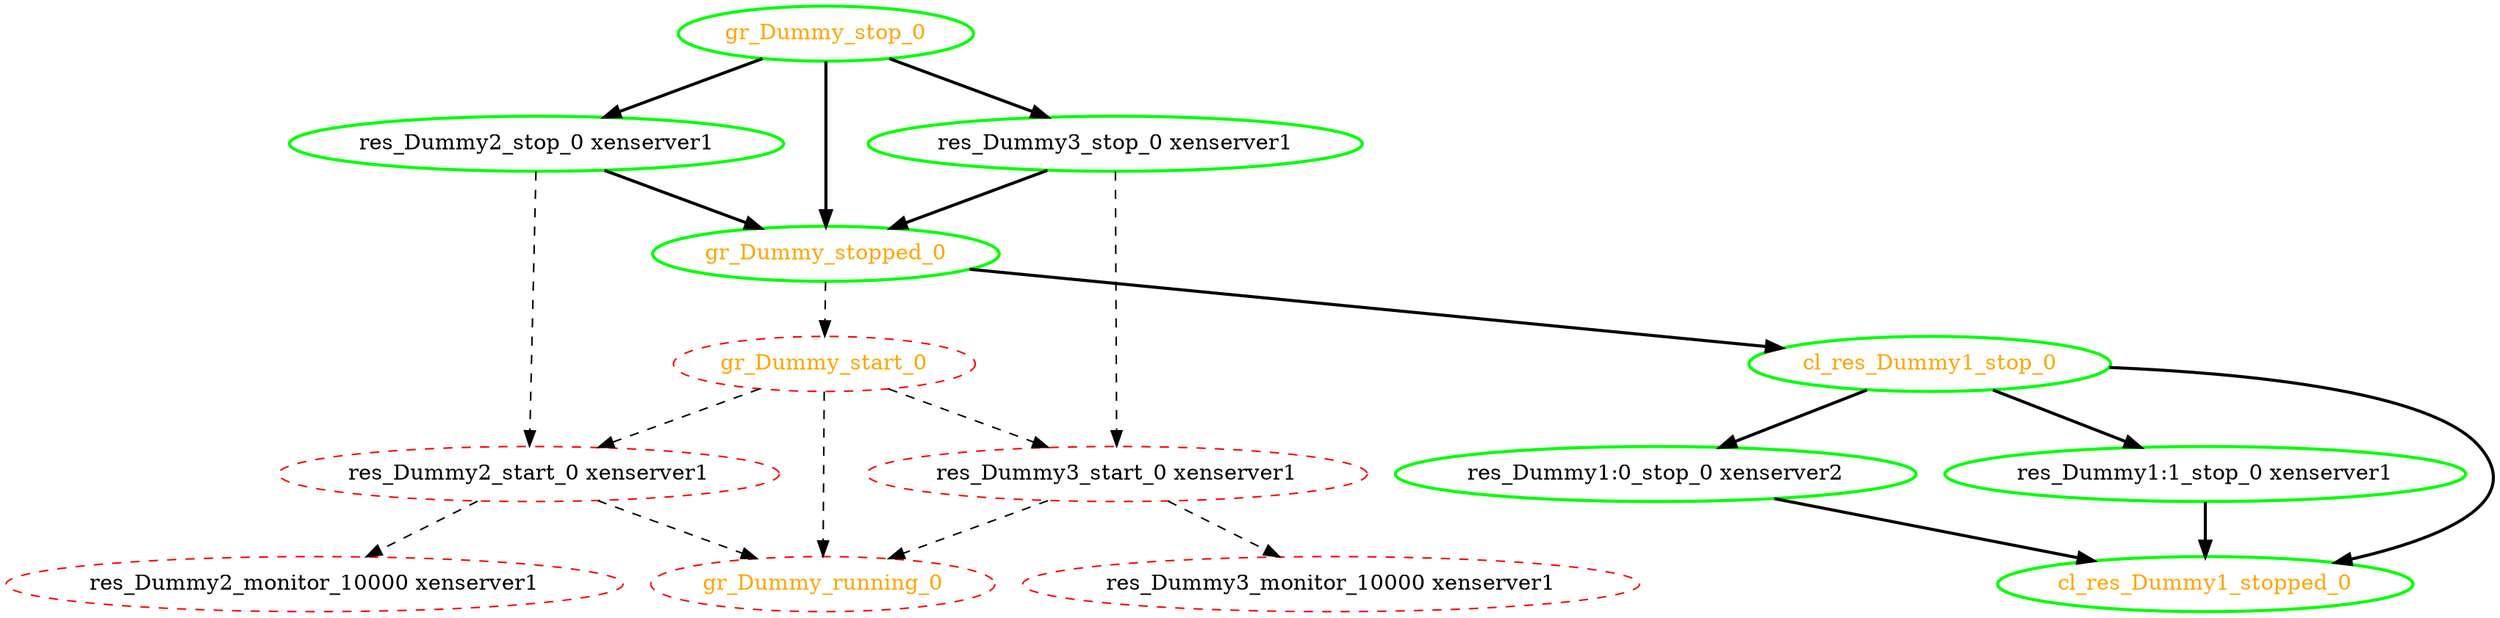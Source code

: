 digraph "g" {
"cl_res_Dummy1_stop_0" -> "cl_res_Dummy1_stopped_0" [ style = bold]
"cl_res_Dummy1_stop_0" -> "res_Dummy1:0_stop_0 xenserver2" [ style = bold]
"cl_res_Dummy1_stop_0" -> "res_Dummy1:1_stop_0 xenserver1" [ style = bold]
"cl_res_Dummy1_stop_0" [ style=bold color="green" fontcolor="orange" ]
"cl_res_Dummy1_stopped_0" [ style=bold color="green" fontcolor="orange" ]
"gr_Dummy_running_0" [ style=dashed color="red" fontcolor="orange" ]
"gr_Dummy_start_0" -> "gr_Dummy_running_0" [ style = dashed]
"gr_Dummy_start_0" -> "res_Dummy2_start_0 xenserver1" [ style = dashed]
"gr_Dummy_start_0" -> "res_Dummy3_start_0 xenserver1" [ style = dashed]
"gr_Dummy_start_0" [ style=dashed color="red" fontcolor="orange" ]
"gr_Dummy_stop_0" -> "gr_Dummy_stopped_0" [ style = bold]
"gr_Dummy_stop_0" -> "res_Dummy2_stop_0 xenserver1" [ style = bold]
"gr_Dummy_stop_0" -> "res_Dummy3_stop_0 xenserver1" [ style = bold]
"gr_Dummy_stop_0" [ style=bold color="green" fontcolor="orange" ]
"gr_Dummy_stopped_0" -> "cl_res_Dummy1_stop_0" [ style = bold]
"gr_Dummy_stopped_0" -> "gr_Dummy_start_0" [ style = dashed]
"gr_Dummy_stopped_0" [ style=bold color="green" fontcolor="orange" ]
"res_Dummy1:0_stop_0 xenserver2" -> "cl_res_Dummy1_stopped_0" [ style = bold]
"res_Dummy1:0_stop_0 xenserver2" [ style=bold color="green" fontcolor="black" ]
"res_Dummy1:1_stop_0 xenserver1" -> "cl_res_Dummy1_stopped_0" [ style = bold]
"res_Dummy1:1_stop_0 xenserver1" [ style=bold color="green" fontcolor="black" ]
"res_Dummy2_monitor_10000 xenserver1" [ style=dashed color="red" fontcolor="black" ]
"res_Dummy2_start_0 xenserver1" -> "gr_Dummy_running_0" [ style = dashed]
"res_Dummy2_start_0 xenserver1" -> "res_Dummy2_monitor_10000 xenserver1" [ style = dashed]
"res_Dummy2_start_0 xenserver1" [ style=dashed color="red" fontcolor="black" ]
"res_Dummy2_stop_0 xenserver1" -> "gr_Dummy_stopped_0" [ style = bold]
"res_Dummy2_stop_0 xenserver1" -> "res_Dummy2_start_0 xenserver1" [ style = dashed]
"res_Dummy2_stop_0 xenserver1" [ style=bold color="green" fontcolor="black" ]
"res_Dummy3_monitor_10000 xenserver1" [ style=dashed color="red" fontcolor="black" ]
"res_Dummy3_start_0 xenserver1" -> "gr_Dummy_running_0" [ style = dashed]
"res_Dummy3_start_0 xenserver1" -> "res_Dummy3_monitor_10000 xenserver1" [ style = dashed]
"res_Dummy3_start_0 xenserver1" [ style=dashed color="red" fontcolor="black" ]
"res_Dummy3_stop_0 xenserver1" -> "gr_Dummy_stopped_0" [ style = bold]
"res_Dummy3_stop_0 xenserver1" -> "res_Dummy3_start_0 xenserver1" [ style = dashed]
"res_Dummy3_stop_0 xenserver1" [ style=bold color="green" fontcolor="black" ]
}
